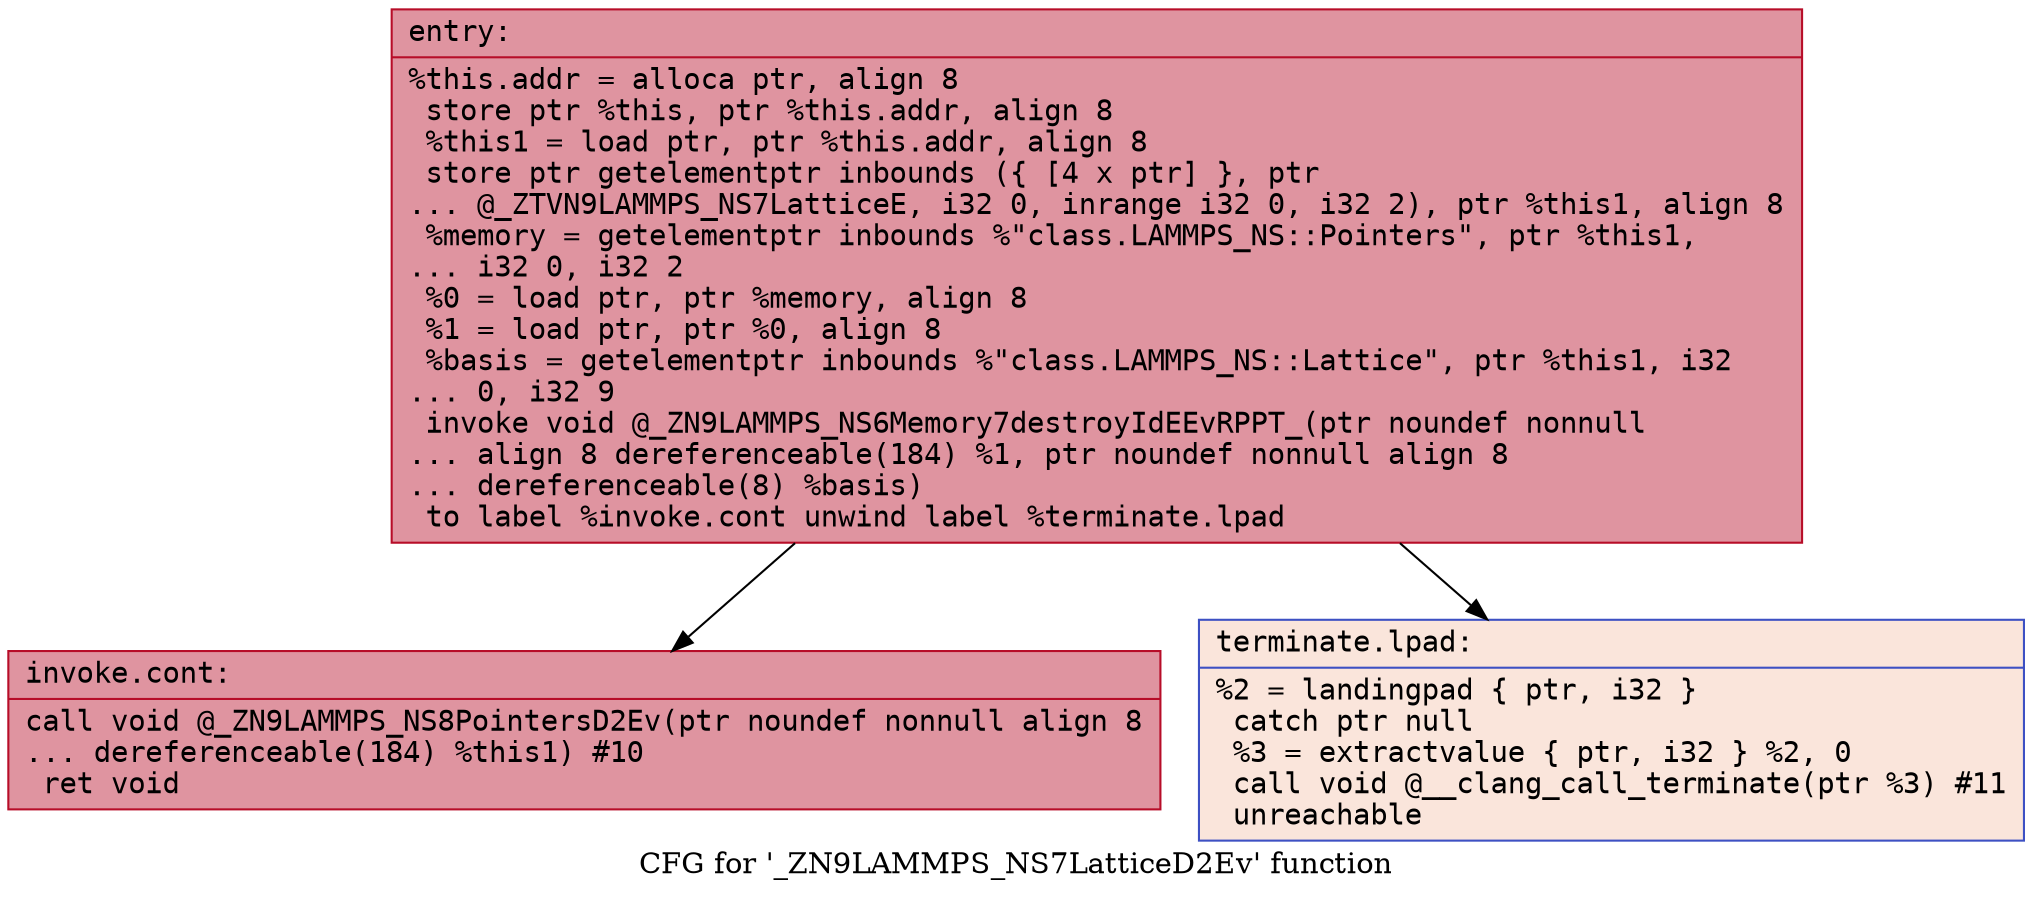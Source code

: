digraph "CFG for '_ZN9LAMMPS_NS7LatticeD2Ev' function" {
	label="CFG for '_ZN9LAMMPS_NS7LatticeD2Ev' function";

	Node0x5642ff8cf6a0 [shape=record,color="#b70d28ff", style=filled, fillcolor="#b70d2870" fontname="Courier",label="{entry:\l|  %this.addr = alloca ptr, align 8\l  store ptr %this, ptr %this.addr, align 8\l  %this1 = load ptr, ptr %this.addr, align 8\l  store ptr getelementptr inbounds (\{ [4 x ptr] \}, ptr\l... @_ZTVN9LAMMPS_NS7LatticeE, i32 0, inrange i32 0, i32 2), ptr %this1, align 8\l  %memory = getelementptr inbounds %\"class.LAMMPS_NS::Pointers\", ptr %this1,\l... i32 0, i32 2\l  %0 = load ptr, ptr %memory, align 8\l  %1 = load ptr, ptr %0, align 8\l  %basis = getelementptr inbounds %\"class.LAMMPS_NS::Lattice\", ptr %this1, i32\l... 0, i32 9\l  invoke void @_ZN9LAMMPS_NS6Memory7destroyIdEEvRPPT_(ptr noundef nonnull\l... align 8 dereferenceable(184) %1, ptr noundef nonnull align 8\l... dereferenceable(8) %basis)\l          to label %invoke.cont unwind label %terminate.lpad\l}"];
	Node0x5642ff8cf6a0 -> Node0x5642ff8cfba0[tooltip="entry -> invoke.cont\nProbability 100.00%" ];
	Node0x5642ff8cf6a0 -> Node0x5642ff8cfbf0[tooltip="entry -> terminate.lpad\nProbability 0.00%" ];
	Node0x5642ff8cfba0 [shape=record,color="#b70d28ff", style=filled, fillcolor="#b70d2870" fontname="Courier",label="{invoke.cont:\l|  call void @_ZN9LAMMPS_NS8PointersD2Ev(ptr noundef nonnull align 8\l... dereferenceable(184) %this1) #10\l  ret void\l}"];
	Node0x5642ff8cfbf0 [shape=record,color="#3d50c3ff", style=filled, fillcolor="#f4c5ad70" fontname="Courier",label="{terminate.lpad:\l|  %2 = landingpad \{ ptr, i32 \}\l          catch ptr null\l  %3 = extractvalue \{ ptr, i32 \} %2, 0\l  call void @__clang_call_terminate(ptr %3) #11\l  unreachable\l}"];
}
